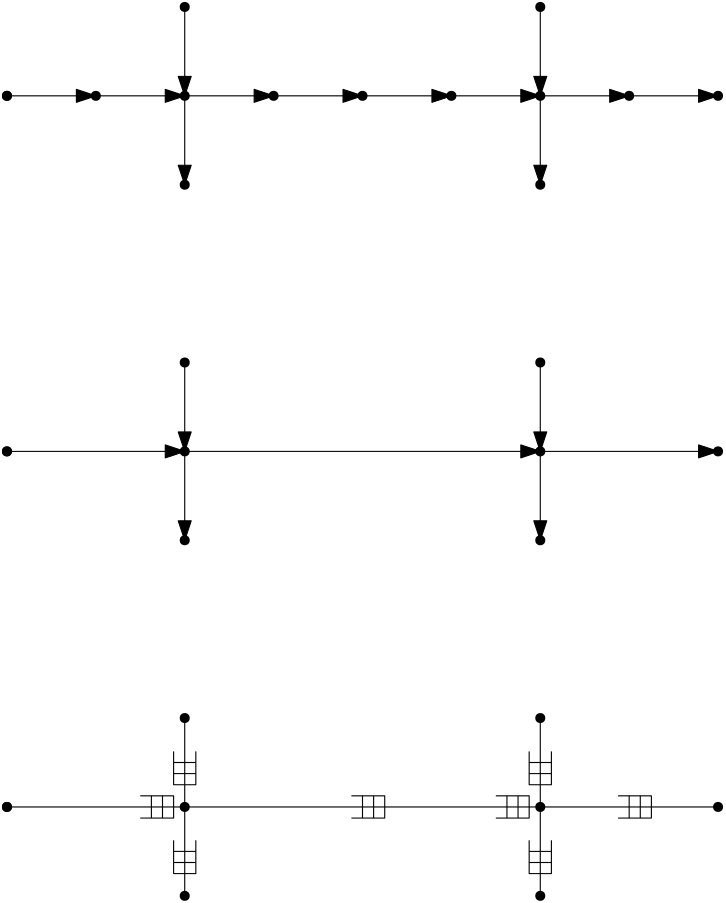 <?xml version="1.0"?>
<!DOCTYPE ipe SYSTEM "ipe.dtd">
<ipe version="70218" creator="Ipe 7.2.24">
<info created="D:20231013235859" modified="D:20231013235859"/>
<ipestyle name="basic">
<symbol name="arrow/arc(spx)">
<path stroke="sym-stroke" fill="sym-stroke" pen="sym-pen">
0 0 m
-1 0.333 l
-1 -0.333 l
h
</path>
</symbol>
<symbol name="arrow/farc(spx)">
<path stroke="sym-stroke" fill="white" pen="sym-pen">
0 0 m
-1 0.333 l
-1 -0.333 l
h
</path>
</symbol>
<symbol name="arrow/ptarc(spx)">
<path stroke="sym-stroke" fill="sym-stroke" pen="sym-pen">
0 0 m
-1 0.333 l
-0.8 0 l
-1 -0.333 l
h
</path>
</symbol>
<symbol name="arrow/fptarc(spx)">
<path stroke="sym-stroke" fill="white" pen="sym-pen">
0 0 m
-1 0.333 l
-0.8 0 l
-1 -0.333 l
h
</path>
</symbol>
<symbol name="mark/circle(sx)" transformations="translations">
<path fill="sym-stroke">
0.6 0 0 0.6 0 0 e
0.4 0 0 0.4 0 0 e
</path>
</symbol>
<symbol name="mark/disk(sx)" transformations="translations">
<path fill="sym-stroke">
0.6 0 0 0.6 0 0 e
</path>
</symbol>
<symbol name="mark/fdisk(sfx)" transformations="translations">
<group>
<path fill="sym-fill">
0.5 0 0 0.5 0 0 e
</path>
<path fill="sym-stroke" fillrule="eofill">
0.6 0 0 0.6 0 0 e
0.4 0 0 0.4 0 0 e
</path>
</group>
</symbol>
<symbol name="mark/box(sx)" transformations="translations">
<path fill="sym-stroke" fillrule="eofill">
-0.6 -0.6 m
0.6 -0.6 l
0.6 0.6 l
-0.6 0.6 l
h
-0.4 -0.4 m
0.4 -0.4 l
0.4 0.4 l
-0.4 0.4 l
h
</path>
</symbol>
<symbol name="mark/square(sx)" transformations="translations">
<path fill="sym-stroke">
-0.6 -0.6 m
0.6 -0.6 l
0.6 0.6 l
-0.6 0.6 l
h
</path>
</symbol>
<symbol name="mark/fsquare(sfx)" transformations="translations">
<group>
<path fill="sym-fill">
-0.5 -0.5 m
0.5 -0.5 l
0.5 0.5 l
-0.5 0.5 l
h
</path>
<path fill="sym-stroke" fillrule="eofill">
-0.6 -0.6 m
0.6 -0.6 l
0.6 0.6 l
-0.6 0.6 l
h
-0.4 -0.4 m
0.4 -0.4 l
0.4 0.4 l
-0.4 0.4 l
h
</path>
</group>
</symbol>
<symbol name="mark/cross(sx)" transformations="translations">
<group>
<path fill="sym-stroke">
-0.43 -0.57 m
0.57 0.43 l
0.43 0.57 l
-0.57 -0.43 l
h
</path>
<path fill="sym-stroke">
-0.43 0.57 m
0.57 -0.43 l
0.43 -0.57 l
-0.57 0.43 l
h
</path>
</group>
</symbol>
<symbol name="arrow/fnormal(spx)">
<path stroke="sym-stroke" fill="white" pen="sym-pen">
0 0 m
-1 0.333 l
-1 -0.333 l
h
</path>
</symbol>
<symbol name="arrow/pointed(spx)">
<path stroke="sym-stroke" fill="sym-stroke" pen="sym-pen">
0 0 m
-1 0.333 l
-0.8 0 l
-1 -0.333 l
h
</path>
</symbol>
<symbol name="arrow/fpointed(spx)">
<path stroke="sym-stroke" fill="white" pen="sym-pen">
0 0 m
-1 0.333 l
-0.8 0 l
-1 -0.333 l
h
</path>
</symbol>
<symbol name="arrow/linear(spx)">
<path stroke="sym-stroke" pen="sym-pen">
-1 0.333 m
0 0 l
-1 -0.333 l
</path>
</symbol>
<symbol name="arrow/fdouble(spx)">
<path stroke="sym-stroke" fill="white" pen="sym-pen">
0 0 m
-1 0.333 l
-1 -0.333 l
h
-1 0 m
-2 0.333 l
-2 -0.333 l
h
</path>
</symbol>
<symbol name="arrow/double(spx)">
<path stroke="sym-stroke" fill="sym-stroke" pen="sym-pen">
0 0 m
-1 0.333 l
-1 -0.333 l
h
-1 0 m
-2 0.333 l
-2 -0.333 l
h
</path>
</symbol>
<symbol name="arrow/mid-normal(spx)">
<path stroke="sym-stroke" fill="sym-stroke" pen="sym-pen">
0.5 0 m
-0.5 0.333 l
-0.5 -0.333 l
h
</path>
</symbol>
<symbol name="arrow/mid-fnormal(spx)">
<path stroke="sym-stroke" fill="white" pen="sym-pen">
0.5 0 m
-0.5 0.333 l
-0.5 -0.333 l
h
</path>
</symbol>
<symbol name="arrow/mid-pointed(spx)">
<path stroke="sym-stroke" fill="sym-stroke" pen="sym-pen">
0.5 0 m
-0.5 0.333 l
-0.3 0 l
-0.5 -0.333 l
h
</path>
</symbol>
<symbol name="arrow/mid-fpointed(spx)">
<path stroke="sym-stroke" fill="white" pen="sym-pen">
0.5 0 m
-0.5 0.333 l
-0.3 0 l
-0.5 -0.333 l
h
</path>
</symbol>
<symbol name="arrow/mid-double(spx)">
<path stroke="sym-stroke" fill="sym-stroke" pen="sym-pen">
1 0 m
0 0.333 l
0 -0.333 l
h
0 0 m
-1 0.333 l
-1 -0.333 l
h
</path>
</symbol>
<symbol name="arrow/mid-fdouble(spx)">
<path stroke="sym-stroke" fill="white" pen="sym-pen">
1 0 m
0 0.333 l
0 -0.333 l
h
0 0 m
-1 0.333 l
-1 -0.333 l
h
</path>
</symbol>
<anglesize name="22.5 deg" value="22.5"/>
<anglesize name="30 deg" value="30"/>
<anglesize name="45 deg" value="45"/>
<anglesize name="60 deg" value="60"/>
<anglesize name="90 deg" value="90"/>
<arrowsize name="large" value="10"/>
<arrowsize name="small" value="5"/>
<arrowsize name="tiny" value="3"/>
<color name="blue" value="0 0 1"/>
<color name="brown" value="0.647 0.165 0.165"/>
<color name="darkblue" value="0 0 0.545"/>
<color name="darkcyan" value="0 0.545 0.545"/>
<color name="darkgray" value="0.663"/>
<color name="darkgreen" value="0 0.392 0"/>
<color name="darkmagenta" value="0.545 0 0.545"/>
<color name="darkorange" value="1 0.549 0"/>
<color name="darkred" value="0.545 0 0"/>
<color name="gold" value="1 0.843 0"/>
<color name="gray" value="0.745"/>
<color name="green" value="0 1 0"/>
<color name="lightblue" value="0.678 0.847 0.902"/>
<color name="lightcyan" value="0.878 1 1"/>
<color name="lightgray" value="0.827"/>
<color name="lightgreen" value="0.565 0.933 0.565"/>
<color name="lightyellow" value="1 1 0.878"/>
<color name="navy" value="0 0 0.502"/>
<color name="orange" value="1 0.647 0"/>
<color name="pink" value="1 0.753 0.796"/>
<color name="purple" value="0.627 0.125 0.941"/>
<color name="red" value="1 0 0"/>
<color name="seagreen" value="0.18 0.545 0.341"/>
<color name="turquoise" value="0.251 0.878 0.816"/>
<color name="violet" value="0.933 0.51 0.933"/>
<color name="yellow" value="1 1 0"/>
<dashstyle name="dash dot dotted" value="[4 2 1 2 1 2] 0"/>
<dashstyle name="dash dotted" value="[4 2 1 2] 0"/>
<dashstyle name="dashed" value="[4] 0"/>
<dashstyle name="dotted" value="[1 3] 0"/>
<gridsize name="10 pts (~3.5 mm)" value="10"/>
<gridsize name="14 pts (~5 mm)" value="14"/>
<gridsize name="16 pts (~6 mm)" value="16"/>
<gridsize name="20 pts (~7 mm)" value="20"/>
<gridsize name="28 pts (~10 mm)" value="28"/>
<gridsize name="32 pts (~12 mm)" value="32"/>
<gridsize name="4 pts" value="4"/>
<gridsize name="56 pts (~20 mm)" value="56"/>
<gridsize name="8 pts (~3 mm)" value="8"/>
<opacity name="10%" value="0.1"/>
<opacity name="30%" value="0.3"/>
<opacity name="50%" value="0.5"/>
<opacity name="75%" value="0.75"/>
<pen name="fat" value="1.2"/>
<pen name="heavier" value="0.8"/>
<pen name="ultrafat" value="2"/>
<symbolsize name="large" value="5"/>
<symbolsize name="small" value="2"/>
<symbolsize name="tiny" value="1.1"/>
<textsize name="Huge" value="\Huge"/>
<textsize name="LARGE" value="\LARGE"/>
<textsize name="Large" value="\Large"/>
<textsize name="footnote" value="\footnotesize"/>
<textsize name="huge" value="\huge"/>
<textsize name="large" value="\large"/>
<textsize name="small" value="\small"/>
<textsize name="tiny" value="\tiny"/>
<textstyle name="center" begin="\begin{center}" end="\end{center}"/>
<textstyle name="item" begin="\begin{itemize}\item{}" end="\end{itemize}"/>
<textstyle name="itemize" begin="\begin{itemize}" end="\end{itemize}"/>
<tiling name="falling" angle="-60" step="4" width="1"/>
<tiling name="rising" angle="30" step="4" width="1"/>
</ipestyle>
<page>
<layer name="alpha"/>
<view layers="alpha" active="alpha"/>
<use layer="alpha" name="mark/disk(sx)" pos="128 704" size="normal" stroke="black"/>
<use name="mark/disk(sx)" pos="160 704" size="normal" stroke="black"/>
<use name="mark/disk(sx)" pos="192 704" size="normal" stroke="black"/>
<use name="mark/disk(sx)" pos="192 736" size="normal" stroke="black"/>
<use name="mark/disk(sx)" pos="192 672" size="normal" stroke="black"/>
<use name="mark/disk(sx)" pos="224 704" size="normal" stroke="black"/>
<use name="mark/disk(sx)" pos="256 704" size="normal" stroke="black"/>
<use name="mark/disk(sx)" pos="288 704" size="normal" stroke="black"/>
<use name="mark/disk(sx)" pos="320 704" size="normal" stroke="black"/>
<use name="mark/disk(sx)" pos="320 736" size="normal" stroke="black"/>
<use name="mark/disk(sx)" pos="320 672" size="normal" stroke="black"/>
<use name="mark/disk(sx)" pos="352 704" size="normal" stroke="black"/>
<use name="mark/disk(sx)" pos="384 704" size="normal" stroke="black"/>
<use name="mark/disk(sx)" pos="128 704" size="normal" stroke="black"/>
<path stroke="black" arrow="normal/normal">
128 704 m
160 704 l
</path>
<path stroke="black" arrow="normal/normal">
160 704 m
192 704 l
</path>
<path stroke="black" arrow="normal/normal">
192 704 m
224 704 l
</path>
<path stroke="black" arrow="normal/normal">
224 704 m
256 704 l
</path>
<path stroke="black" arrow="normal/normal">
256 704 m
288 704 l
</path>
<path stroke="black" arrow="normal/normal">
288 704 m
320 704 l
</path>
<path stroke="black" arrow="normal/normal">
320 704 m
352 704 l
</path>
<path stroke="black" arrow="normal/normal">
352 704 m
384 704 l
</path>
<path stroke="black" arrow="normal/normal">
192 736 m
192 704 l
</path>
<path stroke="black" arrow="normal/normal">
192 704 m
192 672 l
</path>
<path stroke="black" arrow="normal/normal">
320 736 m
320 704 l
</path>
<path stroke="black" arrow="normal/normal">
320 704 m
320 672 l
</path>
<use matrix="1 0 0 1 0 -128" name="mark/disk(sx)" pos="128 704" size="normal" stroke="black"/>
<use matrix="1 0 0 1 0 -128" name="mark/disk(sx)" pos="192 736" size="normal" stroke="black"/>
<use matrix="1 0 0 1 0 -128" name="mark/disk(sx)" pos="192 672" size="normal" stroke="black"/>
<use matrix="1 0 0 1 0 -128" name="mark/disk(sx)" pos="320 736" size="normal" stroke="black"/>
<use matrix="1 0 0 1 0 -128" name="mark/disk(sx)" pos="320 672" size="normal" stroke="black"/>
<use matrix="1 0 0 1 0 -128" name="mark/disk(sx)" pos="384 704" size="normal" stroke="black"/>
<use matrix="1 0 0 1 0 -128" name="mark/disk(sx)" pos="128 704" size="normal" stroke="black"/>
<use name="mark/disk(sx)" pos="192 576" size="normal" stroke="black"/>
<use name="mark/disk(sx)" pos="320 576" size="normal" stroke="black"/>
<path stroke="black" arrow="normal/normal">
128 576 m
192 576 l
</path>
<path stroke="black" arrow="normal/normal">
192 576 m
320 576 l
</path>
<path stroke="black" arrow="normal/normal">
320 576 m
384 576 l
</path>
<path stroke="black" arrow="normal/normal">
192 608 m
192 576 l
</path>
<path stroke="black" arrow="normal/normal">
192 576 m
192 544 l
</path>
<path stroke="black" arrow="normal/normal">
320 608 m
320 576 l
</path>
<path stroke="black" arrow="normal/normal">
320 576 m
320 544 l
</path>
<use matrix="1 0 0 1 0 -256" name="mark/disk(sx)" pos="128 704" size="normal" stroke="black"/>
<use matrix="1 0 0 1 0 -256" name="mark/disk(sx)" pos="192 736" size="normal" stroke="black"/>
<use matrix="1 0 0 1 0 -256" name="mark/disk(sx)" pos="192 672" size="normal" stroke="black"/>
<use matrix="1 0 0 1 0 -256" name="mark/disk(sx)" pos="320 736" size="normal" stroke="black"/>
<use matrix="1 0 0 1 0 -256" name="mark/disk(sx)" pos="320 672" size="normal" stroke="black"/>
<use matrix="1 0 0 1 0 -256" name="mark/disk(sx)" pos="384 704" size="normal" stroke="black"/>
<use matrix="1 0 0 1 0 -256" name="mark/disk(sx)" pos="128 704" size="normal" stroke="black"/>
<use matrix="1 0 0 1 0 -128" name="mark/disk(sx)" pos="192 576" size="normal" stroke="black"/>
<use matrix="1 0 0 1 0 -128" name="mark/disk(sx)" pos="320 576" size="normal" stroke="black"/>
<path matrix="1 0 0 1 0 -128" stroke="black">
128 576 m
192 576 l
</path>
<path matrix="1 0 0 1 0 -128" stroke="black">
192 576 m
320 576 l
</path>
<path matrix="1 0 0 1 0 -128" stroke="black">
320 576 m
384 576 l
</path>
<path matrix="1 0 0 1 0 -128" stroke="black">
192 608 m
192 576 l
</path>
<path matrix="1 0 0 1 0 -128" stroke="black">
192 576 m
192 544 l
</path>
<path matrix="1 0 0 1 0 -128" stroke="black">
320 608 m
320 576 l
</path>
<path matrix="1 0 0 1 0 -128" stroke="black">
320 576 m
320 544 l
</path>
<path stroke="black">
176 452 m
188 452 l
188 444 l
176 444 l
</path>
<path stroke="black">
184 452 m
184 444 l
</path>
<path stroke="black">
180 452 m
180 444 l
</path>
<path stroke="black">
188 468 m
188 456 l
196 456 l
196 468 l
</path>
<path stroke="black">
188 460 m
196 460 l
</path>
<path stroke="black">
188 464 m
196 464 l
</path>
<path stroke="black">
252 452 m
264 452 l
264 444 l
252 444 l
</path>
<path stroke="black">
260 452 m
260 444 l
</path>
<path stroke="black">
256 452 m
256 444 l
</path>
<path stroke="black">
304 452 m
316 452 l
316 444 l
304 444 l
</path>
<path stroke="black">
312 452 m
312 444 l
</path>
<path stroke="black">
308 452 m
308 444 l
</path>
<path stroke="black">
316 468 m
316 456 l
324 456 l
324 468 l
</path>
<path stroke="black">
316 464 m
324 464 l
</path>
<path stroke="black">
316 460 m
324 460 l
</path>
<path stroke="black">
348 452 m
360 452 l
360 444 l
348 444 l
</path>
<path stroke="black">
356 452 m
356 444 l
</path>
<path stroke="black">
352 452 m
352 444 l
</path>
<path stroke="black">
188 436 m
188 424 l
196 424 l
196 436 l
</path>
<path stroke="black">
188 428 m
196 428 l
</path>
<path stroke="black">
188 432 m
196 432 l
</path>
<path stroke="black">
316 436 m
316 424 l
324 424 l
324 436 l
</path>
<path stroke="black">
324 432 m
316 432 l
</path>
<path stroke="black">
316 428 m
324 428 l
</path>
</page>
</ipe>
